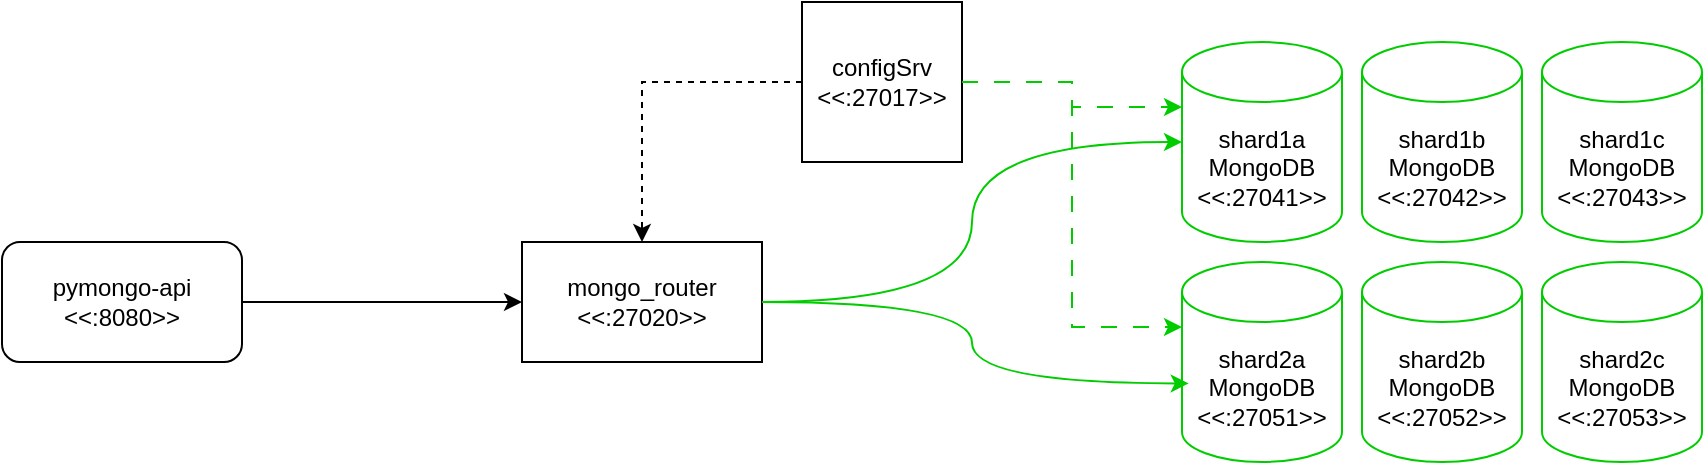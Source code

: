 <mxfile version="24.7.17">
  <diagram name="Page-1" id="-H_mtQnk-PTXWXPvYvuk">
    <mxGraphModel dx="2074" dy="1197" grid="1" gridSize="10" guides="1" tooltips="1" connect="1" arrows="1" fold="1" page="1" pageScale="1" pageWidth="1169" pageHeight="827" math="0" shadow="0">
      <root>
        <mxCell id="0" />
        <mxCell id="1" parent="0" />
        <mxCell id="zA23MoTUsTF4_91t8viU-2" value="&lt;div&gt;shard2a&lt;/div&gt;MongoDB&lt;div&gt;&amp;lt;&amp;lt;:27051&amp;gt;&amp;gt;&lt;/div&gt;" style="shape=cylinder3;whiteSpace=wrap;html=1;boundedLbl=1;backgroundOutline=1;size=15;strokeColor=#00CC00;" parent="1" vertex="1">
          <mxGeometry x="660" y="330" width="80" height="100" as="geometry" />
        </mxCell>
        <mxCell id="zA23MoTUsTF4_91t8viU-3" value="pymongo-api&lt;div&gt;&amp;lt;&amp;lt;:8080&amp;gt;&amp;gt;&lt;/div&gt;" style="rounded=1;whiteSpace=wrap;html=1;" parent="1" vertex="1">
          <mxGeometry x="70" y="320" width="120" height="60" as="geometry" />
        </mxCell>
        <mxCell id="zA23MoTUsTF4_91t8viU-4" style="edgeStyle=orthogonalEdgeStyle;rounded=0;orthogonalLoop=1;jettySize=auto;html=1;exitX=1;exitY=0.5;exitDx=0;exitDy=0;entryX=0;entryY=0.5;entryDx=0;entryDy=0;" parent="1" source="zA23MoTUsTF4_91t8viU-3" target="rejV70VpgPA4rG30t3G9-2" edge="1">
          <mxGeometry relative="1" as="geometry" />
        </mxCell>
        <mxCell id="rejV70VpgPA4rG30t3G9-4" style="edgeStyle=orthogonalEdgeStyle;rounded=0;orthogonalLoop=1;jettySize=auto;html=1;curved=1;strokeColor=#00CC00;" parent="1" source="rejV70VpgPA4rG30t3G9-2" target="rejV70VpgPA4rG30t3G9-3" edge="1">
          <mxGeometry relative="1" as="geometry" />
        </mxCell>
        <mxCell id="rejV70VpgPA4rG30t3G9-2" value="mongo_router&lt;div&gt;&amp;lt;&amp;lt;:27020&amp;gt;&amp;gt;&lt;/div&gt;" style="rounded=0;whiteSpace=wrap;html=1;strokeColor=#000000;" parent="1" vertex="1">
          <mxGeometry x="330" y="320" width="120" height="60" as="geometry" />
        </mxCell>
        <mxCell id="rejV70VpgPA4rG30t3G9-3" value="&lt;div&gt;shard1a&lt;/div&gt;MongoDB&lt;div&gt;&amp;lt;&amp;lt;:27041&amp;gt;&amp;gt;&lt;/div&gt;" style="shape=cylinder3;whiteSpace=wrap;html=1;boundedLbl=1;backgroundOutline=1;size=15;strokeColor=#00CC00;" parent="1" vertex="1">
          <mxGeometry x="660" y="220" width="80" height="100" as="geometry" />
        </mxCell>
        <mxCell id="rejV70VpgPA4rG30t3G9-5" style="edgeStyle=orthogonalEdgeStyle;rounded=0;orthogonalLoop=1;jettySize=auto;html=1;exitX=1;exitY=0.5;exitDx=0;exitDy=0;entryX=0.042;entryY=0.607;entryDx=0;entryDy=0;entryPerimeter=0;curved=1;strokeColor=#00CC00;" parent="1" source="rejV70VpgPA4rG30t3G9-2" target="zA23MoTUsTF4_91t8viU-2" edge="1">
          <mxGeometry relative="1" as="geometry" />
        </mxCell>
        <mxCell id="rejV70VpgPA4rG30t3G9-9" style="edgeStyle=orthogonalEdgeStyle;rounded=0;orthogonalLoop=1;jettySize=auto;html=1;entryX=0.5;entryY=0;entryDx=0;entryDy=0;strokeColor=#000000;dashed=1;" parent="1" source="rejV70VpgPA4rG30t3G9-6" target="rejV70VpgPA4rG30t3G9-2" edge="1">
          <mxGeometry relative="1" as="geometry" />
        </mxCell>
        <mxCell id="rejV70VpgPA4rG30t3G9-6" value="configSrv&lt;div&gt;&amp;lt;&amp;lt;:27017&amp;gt;&amp;gt;&lt;/div&gt;" style="whiteSpace=wrap;html=1;aspect=fixed;strokeColor=#000000;" parent="1" vertex="1">
          <mxGeometry x="470" y="200" width="80" height="80" as="geometry" />
        </mxCell>
        <mxCell id="rejV70VpgPA4rG30t3G9-7" style="edgeStyle=orthogonalEdgeStyle;rounded=0;orthogonalLoop=1;jettySize=auto;html=1;entryX=0;entryY=0;entryDx=0;entryDy=32.5;entryPerimeter=0;strokeColor=#00CC00;dashed=1;dashPattern=8 8;" parent="1" source="rejV70VpgPA4rG30t3G9-6" target="rejV70VpgPA4rG30t3G9-3" edge="1">
          <mxGeometry relative="1" as="geometry" />
        </mxCell>
        <mxCell id="rejV70VpgPA4rG30t3G9-8" style="edgeStyle=orthogonalEdgeStyle;rounded=0;orthogonalLoop=1;jettySize=auto;html=1;entryX=0;entryY=0;entryDx=0;entryDy=32.5;entryPerimeter=0;strokeColor=#00CC00;dashed=1;dashPattern=8 8;" parent="1" source="rejV70VpgPA4rG30t3G9-6" target="zA23MoTUsTF4_91t8viU-2" edge="1">
          <mxGeometry relative="1" as="geometry" />
        </mxCell>
        <mxCell id="tmBIMcB8l2azLLzBuPeM-1" value="&lt;div&gt;shard1b&lt;/div&gt;MongoDB&lt;div&gt;&amp;lt;&amp;lt;:27042&amp;gt;&amp;gt;&lt;/div&gt;" style="shape=cylinder3;whiteSpace=wrap;html=1;boundedLbl=1;backgroundOutline=1;size=15;strokeColor=#00CC00;" vertex="1" parent="1">
          <mxGeometry x="750" y="220" width="80" height="100" as="geometry" />
        </mxCell>
        <mxCell id="tmBIMcB8l2azLLzBuPeM-2" value="&lt;div&gt;shard1c&lt;/div&gt;MongoDB&lt;div&gt;&amp;lt;&amp;lt;:27043&amp;gt;&amp;gt;&lt;/div&gt;" style="shape=cylinder3;whiteSpace=wrap;html=1;boundedLbl=1;backgroundOutline=1;size=15;strokeColor=#00CC00;" vertex="1" parent="1">
          <mxGeometry x="840" y="220" width="80" height="100" as="geometry" />
        </mxCell>
        <mxCell id="tmBIMcB8l2azLLzBuPeM-3" value="&lt;div&gt;shard2b&lt;/div&gt;MongoDB&lt;div&gt;&amp;lt;&amp;lt;:27052&amp;gt;&amp;gt;&lt;/div&gt;" style="shape=cylinder3;whiteSpace=wrap;html=1;boundedLbl=1;backgroundOutline=1;size=15;strokeColor=#00CC00;" vertex="1" parent="1">
          <mxGeometry x="750" y="330" width="80" height="100" as="geometry" />
        </mxCell>
        <mxCell id="tmBIMcB8l2azLLzBuPeM-4" value="&lt;div&gt;shard2c&lt;/div&gt;MongoDB&lt;div&gt;&amp;lt;&amp;lt;:27053&amp;gt;&amp;gt;&lt;/div&gt;" style="shape=cylinder3;whiteSpace=wrap;html=1;boundedLbl=1;backgroundOutline=1;size=15;strokeColor=#00CC00;" vertex="1" parent="1">
          <mxGeometry x="840" y="330" width="80" height="100" as="geometry" />
        </mxCell>
      </root>
    </mxGraphModel>
  </diagram>
</mxfile>
